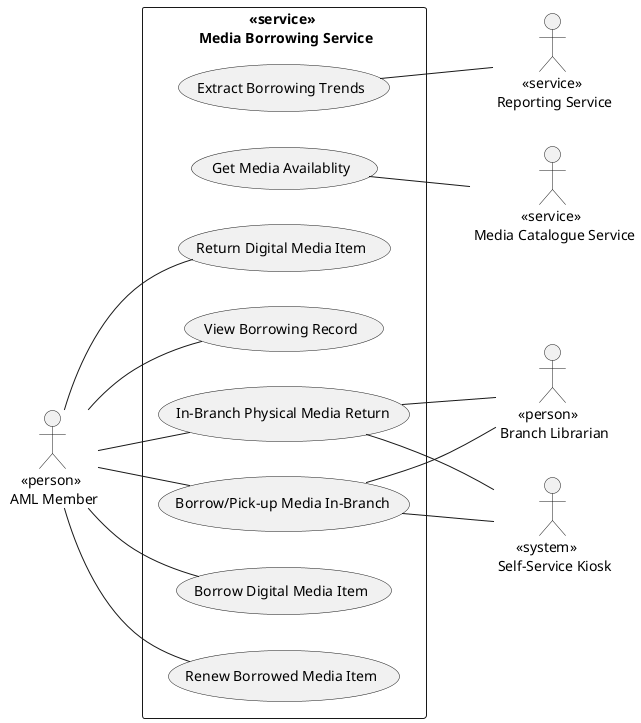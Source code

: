 @startuml media-borrowing
left to right direction

rectangle "<<service>> \n Media Borrowing Service" {
    (Borrow Digital Media Item) as borrow_media
    (Renew Borrowed Media Item) as renew_media
    (Return Digital Media Item) as return_media
    (View Borrowing Record) as view_borrowing_record
    (Get Media Availablity) as get_availability
    (Extract Borrowing Trends) as extract_trends
    (In-Branch Physical Media Return) as process_return
    (Borrow/Pick-up Media In-Branch) as process_borrow
}

:    <<person>> \n AML Member: as aml_member 
:      <<person>> \n Branch Librarian: as librarian
:      <<system>> \n Self-Service Kiosk: as self_service
:              <<service>> \n Media Catalogue Service: as media_catalogue
:        <<service>> \n Reporting Service: as reporting_service


aml_member -- borrow_media
aml_member -- renew_media
aml_member -- return_media
aml_member -- view_borrowing_record
aml_member -- process_return
aml_member -- process_borrow
librarian -u- process_return
librarian -u- process_borrow
self_service -u- process_borrow
self_service -u- process_return

media_catalogue -u- get_availability
reporting_service -u- extract_trends

@enduml